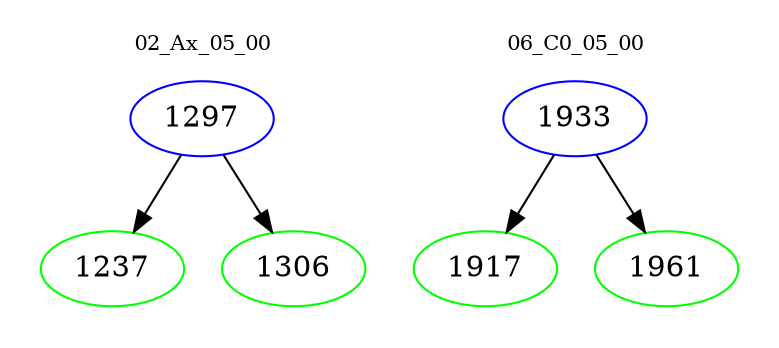 digraph{
subgraph cluster_0 {
color = white
label = "02_Ax_05_00";
fontsize=10;
T0_1297 [label="1297", color="blue"]
T0_1297 -> T0_1237 [color="black"]
T0_1237 [label="1237", color="green"]
T0_1297 -> T0_1306 [color="black"]
T0_1306 [label="1306", color="green"]
}
subgraph cluster_1 {
color = white
label = "06_C0_05_00";
fontsize=10;
T1_1933 [label="1933", color="blue"]
T1_1933 -> T1_1917 [color="black"]
T1_1917 [label="1917", color="green"]
T1_1933 -> T1_1961 [color="black"]
T1_1961 [label="1961", color="green"]
}
}
